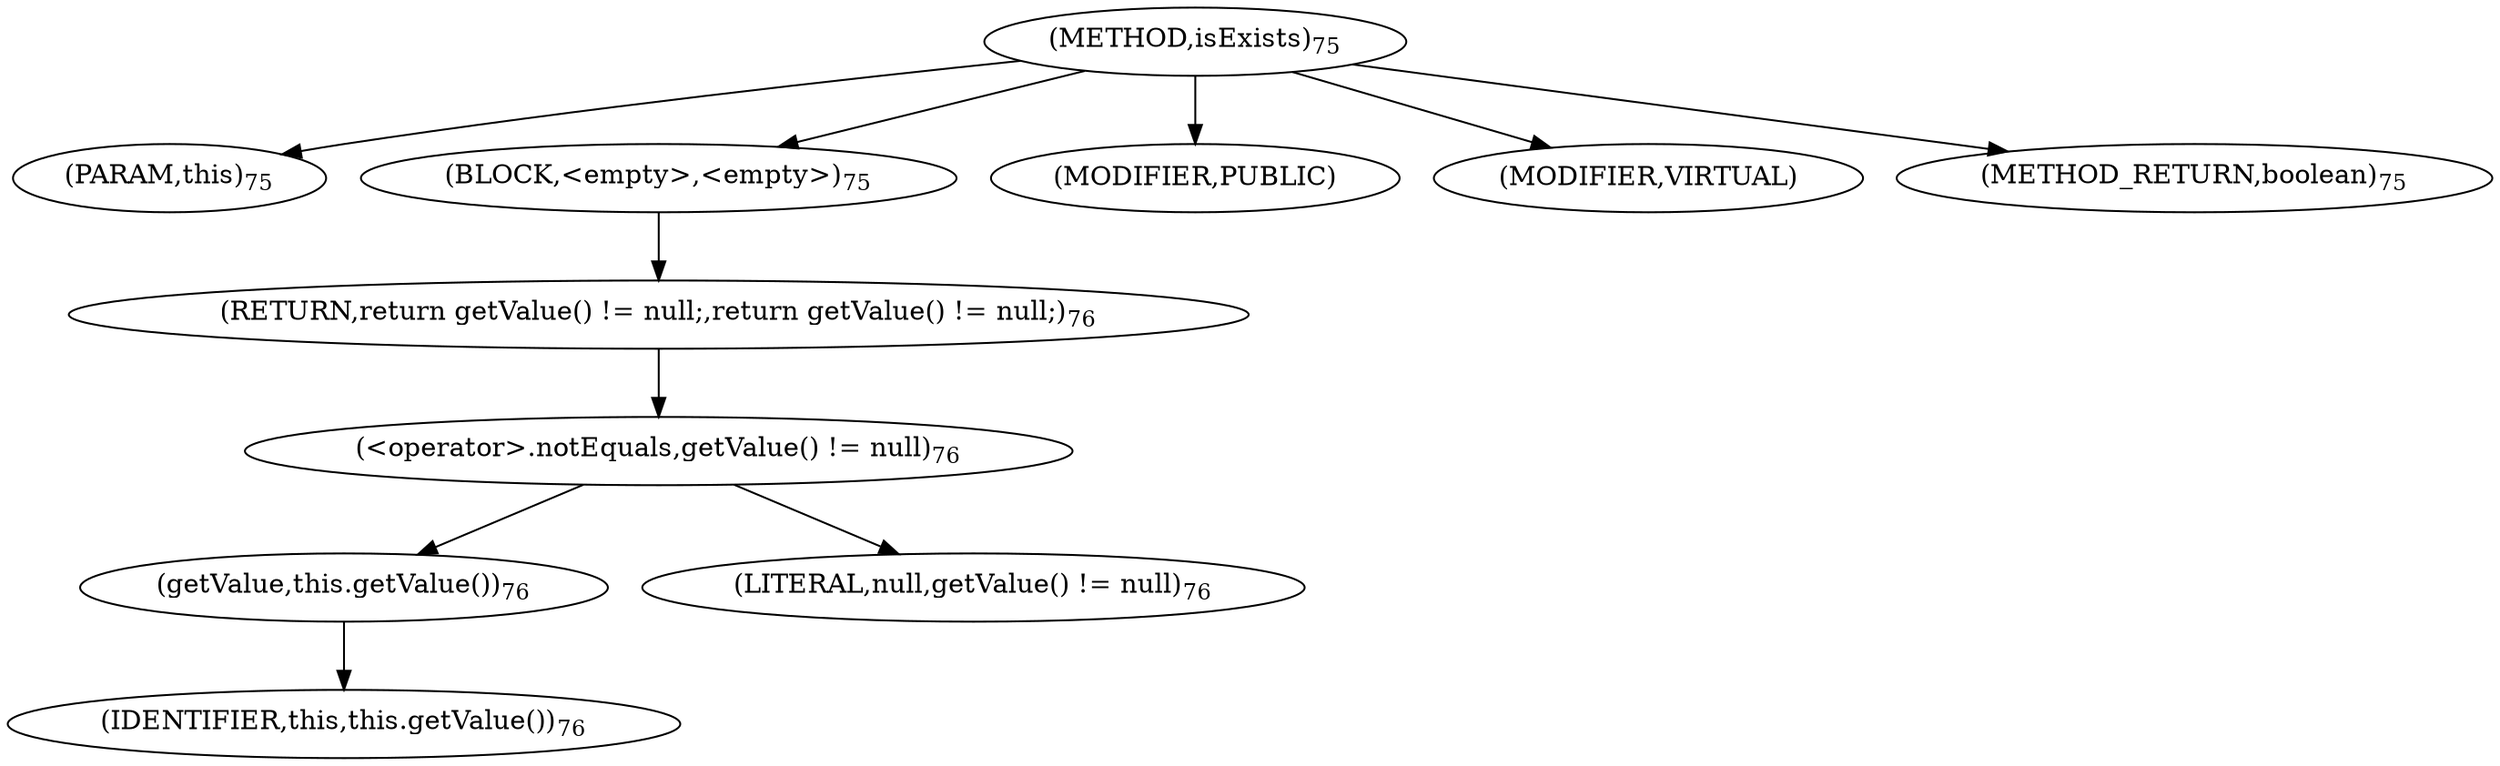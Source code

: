 digraph "isExists" {  
"85" [label = <(METHOD,isExists)<SUB>75</SUB>> ]
"12" [label = <(PARAM,this)<SUB>75</SUB>> ]
"86" [label = <(BLOCK,&lt;empty&gt;,&lt;empty&gt;)<SUB>75</SUB>> ]
"87" [label = <(RETURN,return getValue() != null;,return getValue() != null;)<SUB>76</SUB>> ]
"88" [label = <(&lt;operator&gt;.notEquals,getValue() != null)<SUB>76</SUB>> ]
"89" [label = <(getValue,this.getValue())<SUB>76</SUB>> ]
"11" [label = <(IDENTIFIER,this,this.getValue())<SUB>76</SUB>> ]
"90" [label = <(LITERAL,null,getValue() != null)<SUB>76</SUB>> ]
"91" [label = <(MODIFIER,PUBLIC)> ]
"92" [label = <(MODIFIER,VIRTUAL)> ]
"93" [label = <(METHOD_RETURN,boolean)<SUB>75</SUB>> ]
  "85" -> "12" 
  "85" -> "86" 
  "85" -> "91" 
  "85" -> "92" 
  "85" -> "93" 
  "86" -> "87" 
  "87" -> "88" 
  "88" -> "89" 
  "88" -> "90" 
  "89" -> "11" 
}
